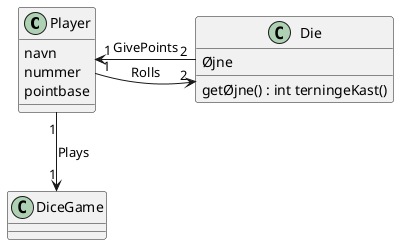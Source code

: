 @startuml
class Player{
	navn
	nummer
	pointbase
}
class Die{
	Øjne
	getØjne() : int terningeKast()
}
class DiceGame
'object Looser

Player "1" -> "2" Die : Rolls
Player "1" --> "1" DiceGame : Plays
'Die "2" --> "1" Winner : GivePoints
Die "2" --> "1" Player : GivePoints
'Player "1" --> "1" Looser: Becomes
@enduml

